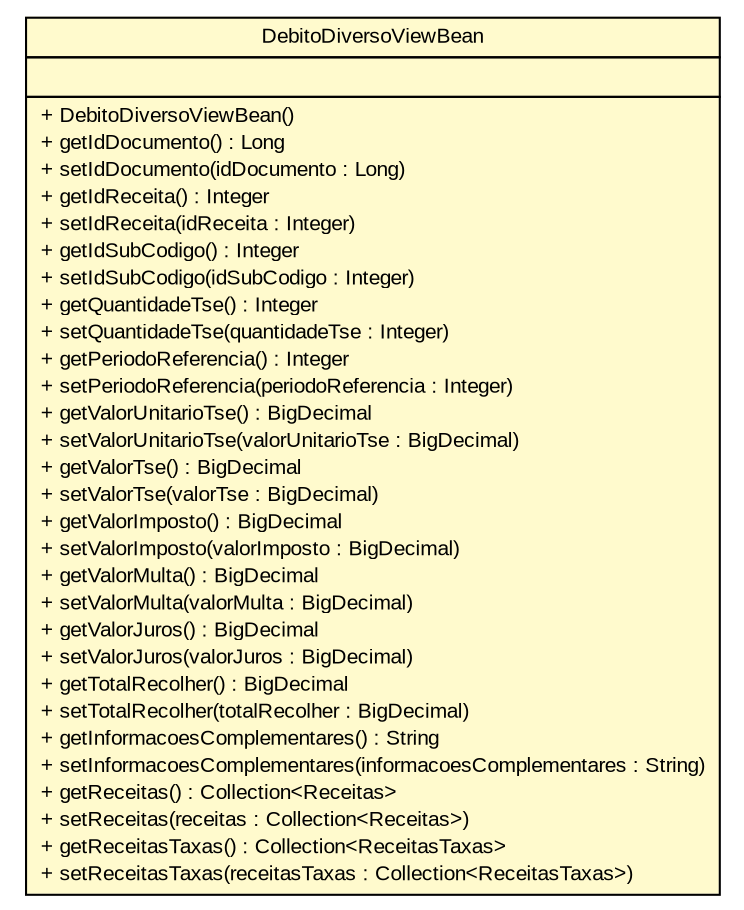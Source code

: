 #!/usr/local/bin/dot
#
# Class diagram 
# Generated by UMLGraph version R5_6 (http://www.umlgraph.org/)
#

digraph G {
	edge [fontname="arial",fontsize=10,labelfontname="arial",labelfontsize=10];
	node [fontname="arial",fontsize=10,shape=plaintext];
	nodesep=0.25;
	ranksep=0.5;
	// br.gov.to.sefaz.arr.parametros.managedbean.viewbean.dare.DebitoDiversoViewBean
	c470499 [label=<<table title="br.gov.to.sefaz.arr.parametros.managedbean.viewbean.dare.DebitoDiversoViewBean" border="0" cellborder="1" cellspacing="0" cellpadding="2" port="p" bgcolor="lemonChiffon" href="./DebitoDiversoViewBean.html">
		<tr><td><table border="0" cellspacing="0" cellpadding="1">
<tr><td align="center" balign="center"> DebitoDiversoViewBean </td></tr>
		</table></td></tr>
		<tr><td><table border="0" cellspacing="0" cellpadding="1">
<tr><td align="left" balign="left">  </td></tr>
		</table></td></tr>
		<tr><td><table border="0" cellspacing="0" cellpadding="1">
<tr><td align="left" balign="left"> + DebitoDiversoViewBean() </td></tr>
<tr><td align="left" balign="left"> + getIdDocumento() : Long </td></tr>
<tr><td align="left" balign="left"> + setIdDocumento(idDocumento : Long) </td></tr>
<tr><td align="left" balign="left"> + getIdReceita() : Integer </td></tr>
<tr><td align="left" balign="left"> + setIdReceita(idReceita : Integer) </td></tr>
<tr><td align="left" balign="left"> + getIdSubCodigo() : Integer </td></tr>
<tr><td align="left" balign="left"> + setIdSubCodigo(idSubCodigo : Integer) </td></tr>
<tr><td align="left" balign="left"> + getQuantidadeTse() : Integer </td></tr>
<tr><td align="left" balign="left"> + setQuantidadeTse(quantidadeTse : Integer) </td></tr>
<tr><td align="left" balign="left"> + getPeriodoReferencia() : Integer </td></tr>
<tr><td align="left" balign="left"> + setPeriodoReferencia(periodoReferencia : Integer) </td></tr>
<tr><td align="left" balign="left"> + getValorUnitarioTse() : BigDecimal </td></tr>
<tr><td align="left" balign="left"> + setValorUnitarioTse(valorUnitarioTse : BigDecimal) </td></tr>
<tr><td align="left" balign="left"> + getValorTse() : BigDecimal </td></tr>
<tr><td align="left" balign="left"> + setValorTse(valorTse : BigDecimal) </td></tr>
<tr><td align="left" balign="left"> + getValorImposto() : BigDecimal </td></tr>
<tr><td align="left" balign="left"> + setValorImposto(valorImposto : BigDecimal) </td></tr>
<tr><td align="left" balign="left"> + getValorMulta() : BigDecimal </td></tr>
<tr><td align="left" balign="left"> + setValorMulta(valorMulta : BigDecimal) </td></tr>
<tr><td align="left" balign="left"> + getValorJuros() : BigDecimal </td></tr>
<tr><td align="left" balign="left"> + setValorJuros(valorJuros : BigDecimal) </td></tr>
<tr><td align="left" balign="left"> + getTotalRecolher() : BigDecimal </td></tr>
<tr><td align="left" balign="left"> + setTotalRecolher(totalRecolher : BigDecimal) </td></tr>
<tr><td align="left" balign="left"> + getInformacoesComplementares() : String </td></tr>
<tr><td align="left" balign="left"> + setInformacoesComplementares(informacoesComplementares : String) </td></tr>
<tr><td align="left" balign="left"> + getReceitas() : Collection&lt;Receitas&gt; </td></tr>
<tr><td align="left" balign="left"> + setReceitas(receitas : Collection&lt;Receitas&gt;) </td></tr>
<tr><td align="left" balign="left"> + getReceitasTaxas() : Collection&lt;ReceitasTaxas&gt; </td></tr>
<tr><td align="left" balign="left"> + setReceitasTaxas(receitasTaxas : Collection&lt;ReceitasTaxas&gt;) </td></tr>
		</table></td></tr>
		</table>>, URL="./DebitoDiversoViewBean.html", fontname="arial", fontcolor="black", fontsize=10.0];
}

